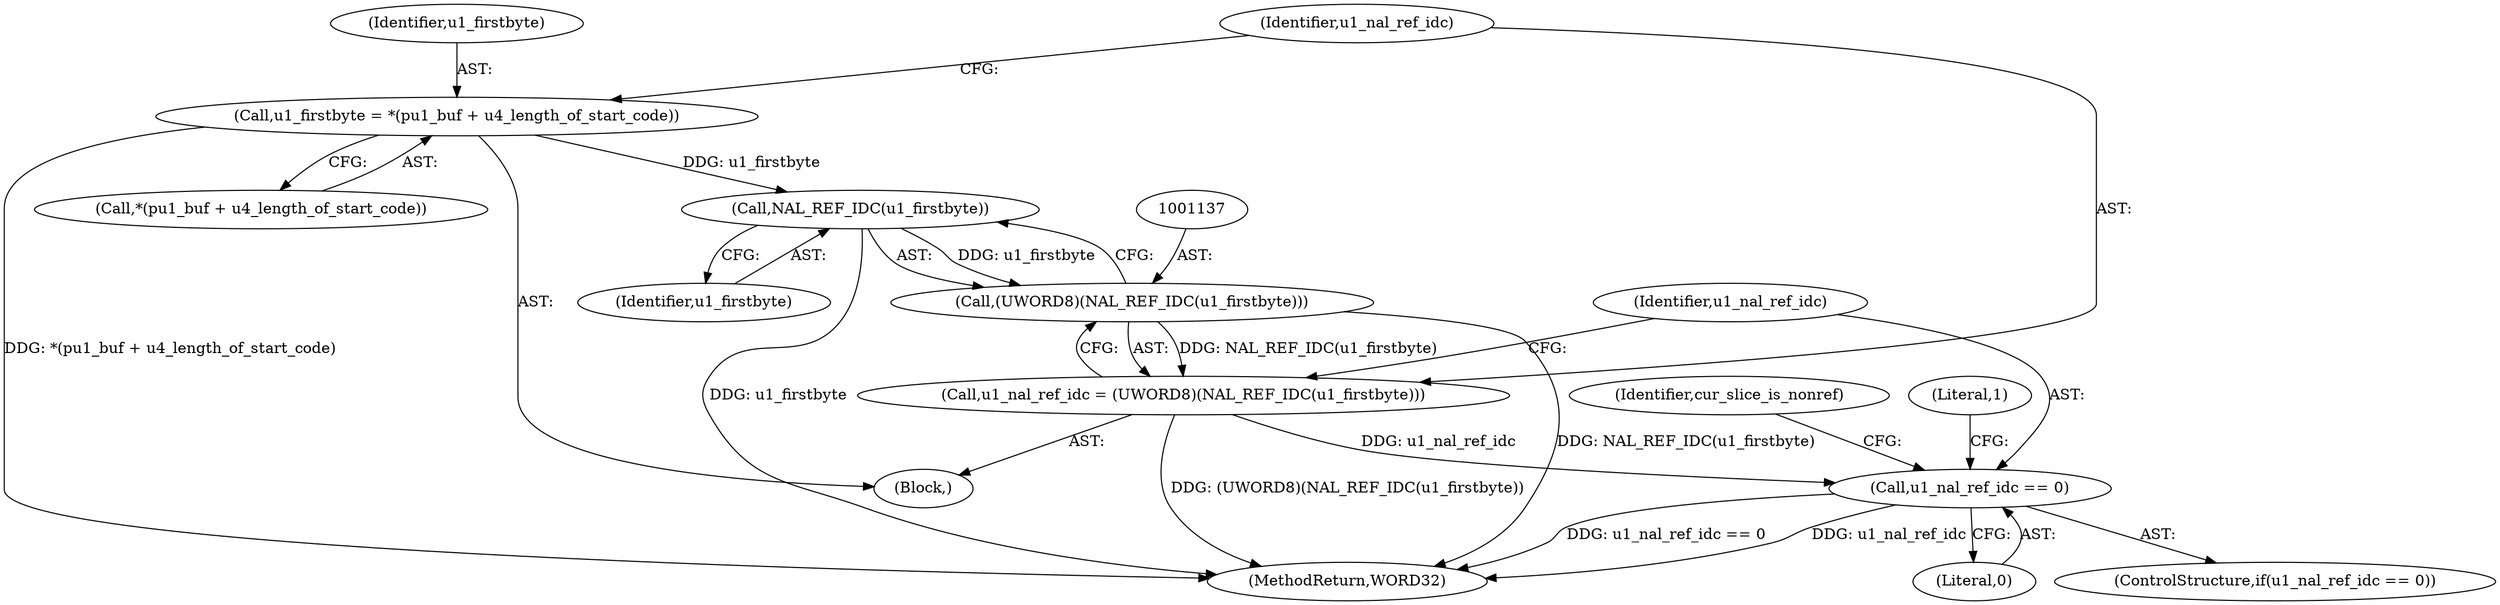 digraph "0_Android_326fe991a4b7971e8aeaf4ac775491dd8abd85bb@integer" {
"1001128" [label="(Call,u1_firstbyte = *(pu1_buf + u4_length_of_start_code))"];
"1001138" [label="(Call,NAL_REF_IDC(u1_firstbyte))"];
"1001136" [label="(Call,(UWORD8)(NAL_REF_IDC(u1_firstbyte)))"];
"1001134" [label="(Call,u1_nal_ref_idc = (UWORD8)(NAL_REF_IDC(u1_firstbyte)))"];
"1001141" [label="(Call,u1_nal_ref_idc == 0)"];
"1001129" [label="(Identifier,u1_firstbyte)"];
"1001141" [label="(Call,u1_nal_ref_idc == 0)"];
"1001130" [label="(Call,*(pu1_buf + u4_length_of_start_code))"];
"1001153" [label="(Literal,1)"];
"1001138" [label="(Call,NAL_REF_IDC(u1_firstbyte))"];
"1001127" [label="(Block,)"];
"1001134" [label="(Call,u1_nal_ref_idc = (UWORD8)(NAL_REF_IDC(u1_firstbyte)))"];
"1001135" [label="(Identifier,u1_nal_ref_idc)"];
"1001139" [label="(Identifier,u1_firstbyte)"];
"1001128" [label="(Call,u1_firstbyte = *(pu1_buf + u4_length_of_start_code))"];
"1001142" [label="(Identifier,u1_nal_ref_idc)"];
"1001146" [label="(Identifier,cur_slice_is_nonref)"];
"1001136" [label="(Call,(UWORD8)(NAL_REF_IDC(u1_firstbyte)))"];
"1001140" [label="(ControlStructure,if(u1_nal_ref_idc == 0))"];
"1002147" [label="(MethodReturn,WORD32)"];
"1001143" [label="(Literal,0)"];
"1001128" -> "1001127"  [label="AST: "];
"1001128" -> "1001130"  [label="CFG: "];
"1001129" -> "1001128"  [label="AST: "];
"1001130" -> "1001128"  [label="AST: "];
"1001135" -> "1001128"  [label="CFG: "];
"1001128" -> "1002147"  [label="DDG: *(pu1_buf + u4_length_of_start_code)"];
"1001128" -> "1001138"  [label="DDG: u1_firstbyte"];
"1001138" -> "1001136"  [label="AST: "];
"1001138" -> "1001139"  [label="CFG: "];
"1001139" -> "1001138"  [label="AST: "];
"1001136" -> "1001138"  [label="CFG: "];
"1001138" -> "1002147"  [label="DDG: u1_firstbyte"];
"1001138" -> "1001136"  [label="DDG: u1_firstbyte"];
"1001136" -> "1001134"  [label="AST: "];
"1001137" -> "1001136"  [label="AST: "];
"1001134" -> "1001136"  [label="CFG: "];
"1001136" -> "1002147"  [label="DDG: NAL_REF_IDC(u1_firstbyte)"];
"1001136" -> "1001134"  [label="DDG: NAL_REF_IDC(u1_firstbyte)"];
"1001134" -> "1001127"  [label="AST: "];
"1001135" -> "1001134"  [label="AST: "];
"1001142" -> "1001134"  [label="CFG: "];
"1001134" -> "1002147"  [label="DDG: (UWORD8)(NAL_REF_IDC(u1_firstbyte))"];
"1001134" -> "1001141"  [label="DDG: u1_nal_ref_idc"];
"1001141" -> "1001140"  [label="AST: "];
"1001141" -> "1001143"  [label="CFG: "];
"1001142" -> "1001141"  [label="AST: "];
"1001143" -> "1001141"  [label="AST: "];
"1001146" -> "1001141"  [label="CFG: "];
"1001153" -> "1001141"  [label="CFG: "];
"1001141" -> "1002147"  [label="DDG: u1_nal_ref_idc"];
"1001141" -> "1002147"  [label="DDG: u1_nal_ref_idc == 0"];
}
